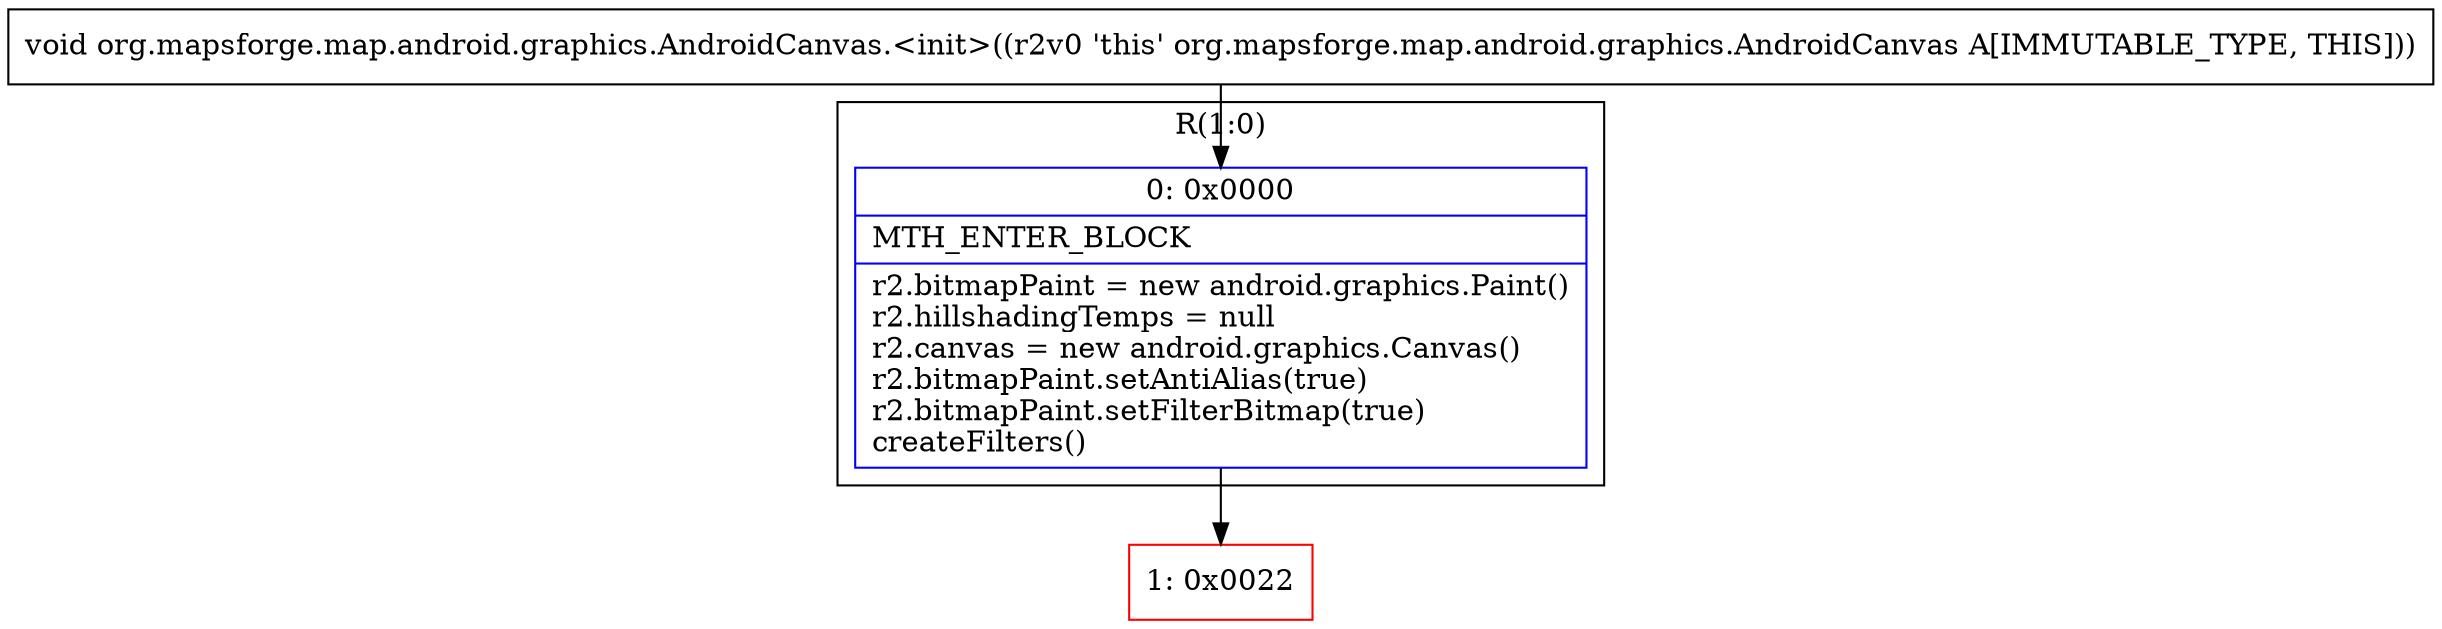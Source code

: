 digraph "CFG fororg.mapsforge.map.android.graphics.AndroidCanvas.\<init\>()V" {
subgraph cluster_Region_701047403 {
label = "R(1:0)";
node [shape=record,color=blue];
Node_0 [shape=record,label="{0\:\ 0x0000|MTH_ENTER_BLOCK\l|r2.bitmapPaint = new android.graphics.Paint()\lr2.hillshadingTemps = null\lr2.canvas = new android.graphics.Canvas()\lr2.bitmapPaint.setAntiAlias(true)\lr2.bitmapPaint.setFilterBitmap(true)\lcreateFilters()\l}"];
}
Node_1 [shape=record,color=red,label="{1\:\ 0x0022}"];
MethodNode[shape=record,label="{void org.mapsforge.map.android.graphics.AndroidCanvas.\<init\>((r2v0 'this' org.mapsforge.map.android.graphics.AndroidCanvas A[IMMUTABLE_TYPE, THIS])) }"];
MethodNode -> Node_0;
Node_0 -> Node_1;
}

